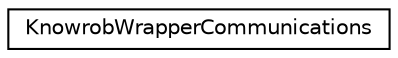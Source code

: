 digraph "Graphical Class Hierarchy"
{
  edge [fontname="Helvetica",fontsize="10",labelfontname="Helvetica",labelfontsize="10"];
  node [fontname="Helvetica",fontsize="10",shape=record];
  rankdir="LR";
  Node1 [label="KnowrobWrapperCommunications",height=0.2,width=0.4,color="black", fillcolor="white", style="filled",URL="$classKnowrobWrapperCommunications.html",tooltip="Class KnowrobWrapperCommunications uptakes the task of handling the ROS service callbacks. "];
}
